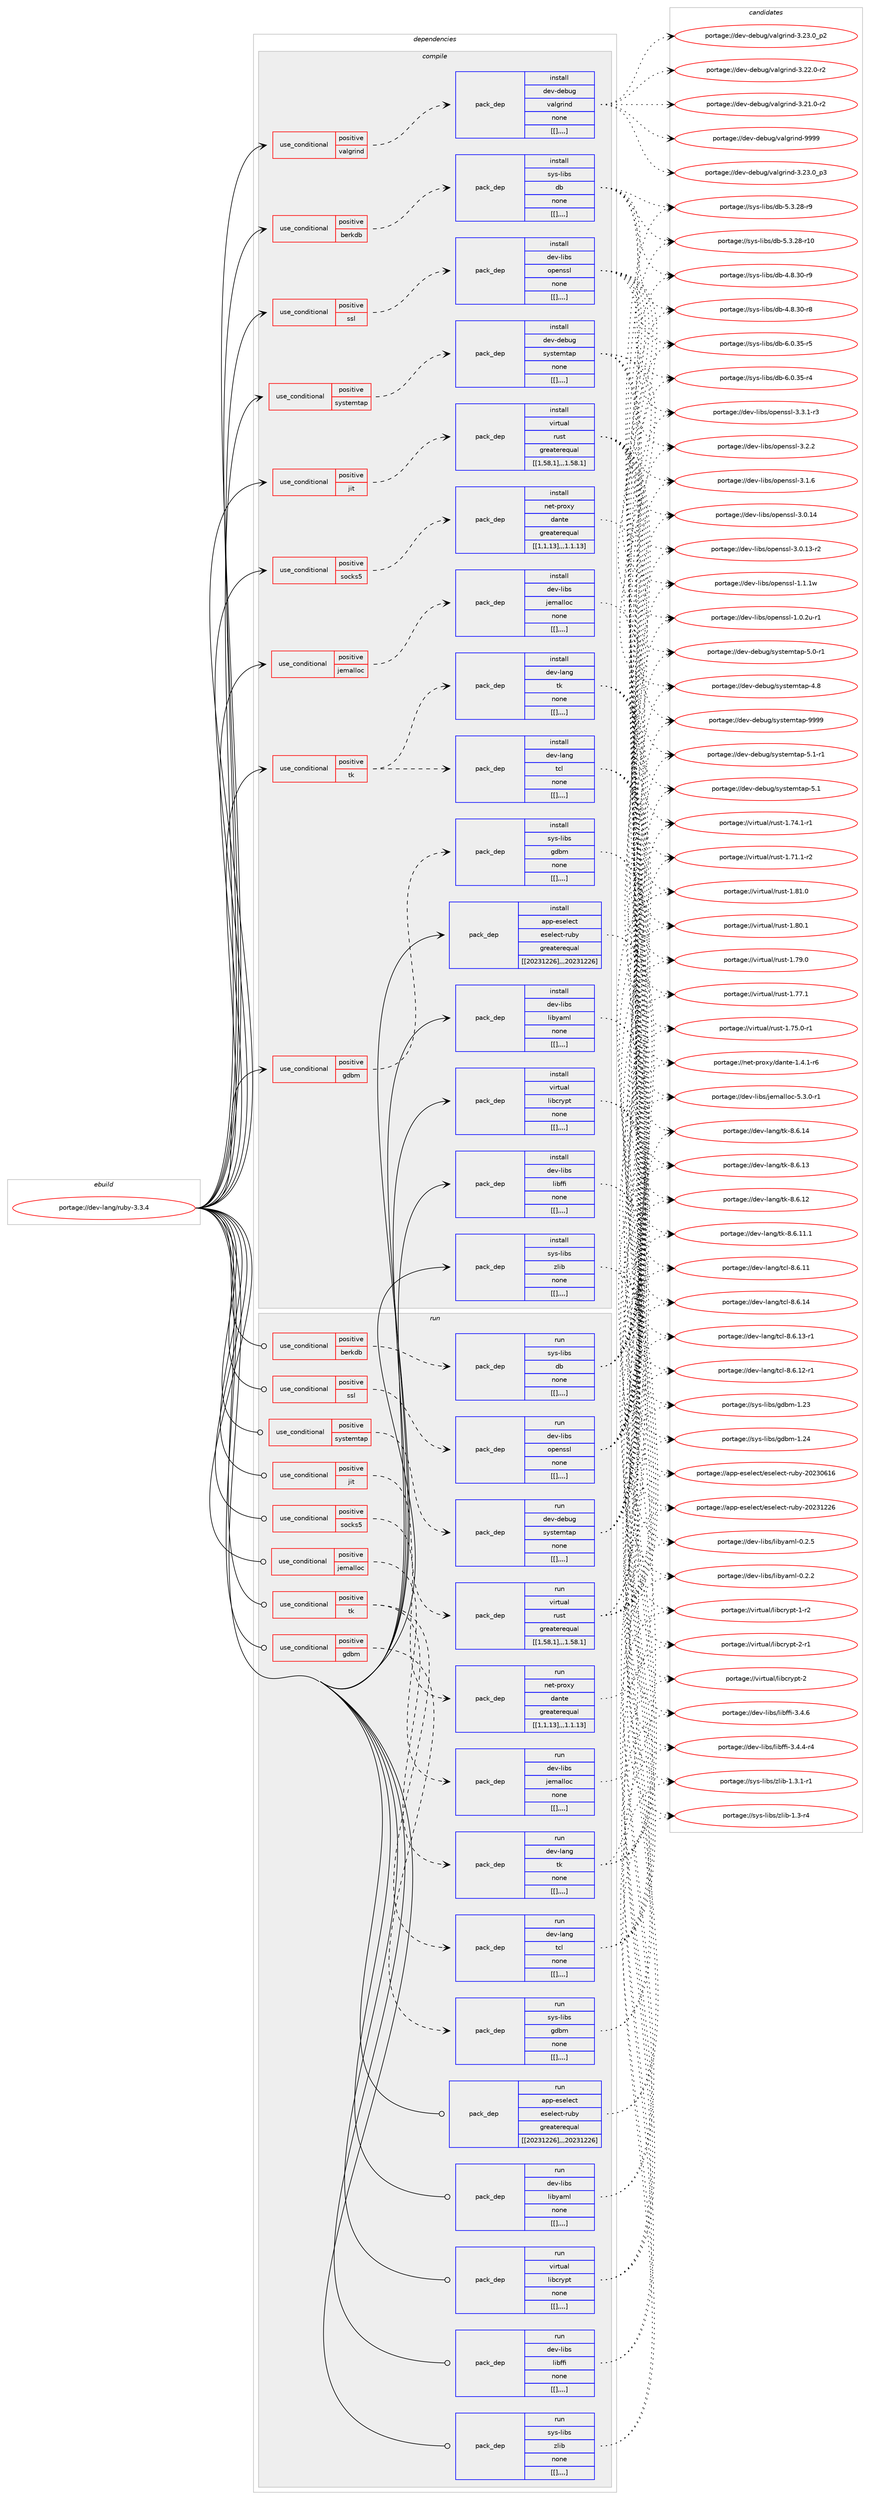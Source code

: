 digraph prolog {

# *************
# Graph options
# *************

newrank=true;
concentrate=true;
compound=true;
graph [rankdir=LR,fontname=Helvetica,fontsize=10,ranksep=1.5];#, ranksep=2.5, nodesep=0.2];
edge  [arrowhead=vee];
node  [fontname=Helvetica,fontsize=10];

# **********
# The ebuild
# **********

subgraph cluster_leftcol {
color=gray;
label=<<i>ebuild</i>>;
id [label="portage://dev-lang/ruby-3.3.4", color=red, width=4, href="../dev-lang/ruby-3.3.4.svg"];
}

# ****************
# The dependencies
# ****************

subgraph cluster_midcol {
color=gray;
label=<<i>dependencies</i>>;
subgraph cluster_compile {
fillcolor="#eeeeee";
style=filled;
label=<<i>compile</i>>;
subgraph cond24766 {
dependency103795 [label=<<TABLE BORDER="0" CELLBORDER="1" CELLSPACING="0" CELLPADDING="4"><TR><TD ROWSPAN="3" CELLPADDING="10">use_conditional</TD></TR><TR><TD>positive</TD></TR><TR><TD>berkdb</TD></TR></TABLE>>, shape=none, color=red];
subgraph pack77945 {
dependency103796 [label=<<TABLE BORDER="0" CELLBORDER="1" CELLSPACING="0" CELLPADDING="4" WIDTH="220"><TR><TD ROWSPAN="6" CELLPADDING="30">pack_dep</TD></TR><TR><TD WIDTH="110">install</TD></TR><TR><TD>sys-libs</TD></TR><TR><TD>db</TD></TR><TR><TD>none</TD></TR><TR><TD>[[],,,,]</TD></TR></TABLE>>, shape=none, color=blue];
}
dependency103795:e -> dependency103796:w [weight=20,style="dashed",arrowhead="vee"];
}
id:e -> dependency103795:w [weight=20,style="solid",arrowhead="vee"];
subgraph cond24767 {
dependency103797 [label=<<TABLE BORDER="0" CELLBORDER="1" CELLSPACING="0" CELLPADDING="4"><TR><TD ROWSPAN="3" CELLPADDING="10">use_conditional</TD></TR><TR><TD>positive</TD></TR><TR><TD>gdbm</TD></TR></TABLE>>, shape=none, color=red];
subgraph pack77946 {
dependency103798 [label=<<TABLE BORDER="0" CELLBORDER="1" CELLSPACING="0" CELLPADDING="4" WIDTH="220"><TR><TD ROWSPAN="6" CELLPADDING="30">pack_dep</TD></TR><TR><TD WIDTH="110">install</TD></TR><TR><TD>sys-libs</TD></TR><TR><TD>gdbm</TD></TR><TR><TD>none</TD></TR><TR><TD>[[],,,,]</TD></TR></TABLE>>, shape=none, color=blue];
}
dependency103797:e -> dependency103798:w [weight=20,style="dashed",arrowhead="vee"];
}
id:e -> dependency103797:w [weight=20,style="solid",arrowhead="vee"];
subgraph cond24768 {
dependency103799 [label=<<TABLE BORDER="0" CELLBORDER="1" CELLSPACING="0" CELLPADDING="4"><TR><TD ROWSPAN="3" CELLPADDING="10">use_conditional</TD></TR><TR><TD>positive</TD></TR><TR><TD>jemalloc</TD></TR></TABLE>>, shape=none, color=red];
subgraph pack77947 {
dependency103800 [label=<<TABLE BORDER="0" CELLBORDER="1" CELLSPACING="0" CELLPADDING="4" WIDTH="220"><TR><TD ROWSPAN="6" CELLPADDING="30">pack_dep</TD></TR><TR><TD WIDTH="110">install</TD></TR><TR><TD>dev-libs</TD></TR><TR><TD>jemalloc</TD></TR><TR><TD>none</TD></TR><TR><TD>[[],,,,]</TD></TR></TABLE>>, shape=none, color=blue];
}
dependency103799:e -> dependency103800:w [weight=20,style="dashed",arrowhead="vee"];
}
id:e -> dependency103799:w [weight=20,style="solid",arrowhead="vee"];
subgraph cond24769 {
dependency103801 [label=<<TABLE BORDER="0" CELLBORDER="1" CELLSPACING="0" CELLPADDING="4"><TR><TD ROWSPAN="3" CELLPADDING="10">use_conditional</TD></TR><TR><TD>positive</TD></TR><TR><TD>jit</TD></TR></TABLE>>, shape=none, color=red];
subgraph pack77948 {
dependency103802 [label=<<TABLE BORDER="0" CELLBORDER="1" CELLSPACING="0" CELLPADDING="4" WIDTH="220"><TR><TD ROWSPAN="6" CELLPADDING="30">pack_dep</TD></TR><TR><TD WIDTH="110">install</TD></TR><TR><TD>virtual</TD></TR><TR><TD>rust</TD></TR><TR><TD>greaterequal</TD></TR><TR><TD>[[1,58,1],,,1.58.1]</TD></TR></TABLE>>, shape=none, color=blue];
}
dependency103801:e -> dependency103802:w [weight=20,style="dashed",arrowhead="vee"];
}
id:e -> dependency103801:w [weight=20,style="solid",arrowhead="vee"];
subgraph cond24770 {
dependency103803 [label=<<TABLE BORDER="0" CELLBORDER="1" CELLSPACING="0" CELLPADDING="4"><TR><TD ROWSPAN="3" CELLPADDING="10">use_conditional</TD></TR><TR><TD>positive</TD></TR><TR><TD>socks5</TD></TR></TABLE>>, shape=none, color=red];
subgraph pack77949 {
dependency103804 [label=<<TABLE BORDER="0" CELLBORDER="1" CELLSPACING="0" CELLPADDING="4" WIDTH="220"><TR><TD ROWSPAN="6" CELLPADDING="30">pack_dep</TD></TR><TR><TD WIDTH="110">install</TD></TR><TR><TD>net-proxy</TD></TR><TR><TD>dante</TD></TR><TR><TD>greaterequal</TD></TR><TR><TD>[[1,1,13],,,1.1.13]</TD></TR></TABLE>>, shape=none, color=blue];
}
dependency103803:e -> dependency103804:w [weight=20,style="dashed",arrowhead="vee"];
}
id:e -> dependency103803:w [weight=20,style="solid",arrowhead="vee"];
subgraph cond24771 {
dependency103805 [label=<<TABLE BORDER="0" CELLBORDER="1" CELLSPACING="0" CELLPADDING="4"><TR><TD ROWSPAN="3" CELLPADDING="10">use_conditional</TD></TR><TR><TD>positive</TD></TR><TR><TD>ssl</TD></TR></TABLE>>, shape=none, color=red];
subgraph pack77950 {
dependency103806 [label=<<TABLE BORDER="0" CELLBORDER="1" CELLSPACING="0" CELLPADDING="4" WIDTH="220"><TR><TD ROWSPAN="6" CELLPADDING="30">pack_dep</TD></TR><TR><TD WIDTH="110">install</TD></TR><TR><TD>dev-libs</TD></TR><TR><TD>openssl</TD></TR><TR><TD>none</TD></TR><TR><TD>[[],,,,]</TD></TR></TABLE>>, shape=none, color=blue];
}
dependency103805:e -> dependency103806:w [weight=20,style="dashed",arrowhead="vee"];
}
id:e -> dependency103805:w [weight=20,style="solid",arrowhead="vee"];
subgraph cond24772 {
dependency103807 [label=<<TABLE BORDER="0" CELLBORDER="1" CELLSPACING="0" CELLPADDING="4"><TR><TD ROWSPAN="3" CELLPADDING="10">use_conditional</TD></TR><TR><TD>positive</TD></TR><TR><TD>systemtap</TD></TR></TABLE>>, shape=none, color=red];
subgraph pack77951 {
dependency103808 [label=<<TABLE BORDER="0" CELLBORDER="1" CELLSPACING="0" CELLPADDING="4" WIDTH="220"><TR><TD ROWSPAN="6" CELLPADDING="30">pack_dep</TD></TR><TR><TD WIDTH="110">install</TD></TR><TR><TD>dev-debug</TD></TR><TR><TD>systemtap</TD></TR><TR><TD>none</TD></TR><TR><TD>[[],,,,]</TD></TR></TABLE>>, shape=none, color=blue];
}
dependency103807:e -> dependency103808:w [weight=20,style="dashed",arrowhead="vee"];
}
id:e -> dependency103807:w [weight=20,style="solid",arrowhead="vee"];
subgraph cond24773 {
dependency103809 [label=<<TABLE BORDER="0" CELLBORDER="1" CELLSPACING="0" CELLPADDING="4"><TR><TD ROWSPAN="3" CELLPADDING="10">use_conditional</TD></TR><TR><TD>positive</TD></TR><TR><TD>tk</TD></TR></TABLE>>, shape=none, color=red];
subgraph pack77952 {
dependency103810 [label=<<TABLE BORDER="0" CELLBORDER="1" CELLSPACING="0" CELLPADDING="4" WIDTH="220"><TR><TD ROWSPAN="6" CELLPADDING="30">pack_dep</TD></TR><TR><TD WIDTH="110">install</TD></TR><TR><TD>dev-lang</TD></TR><TR><TD>tcl</TD></TR><TR><TD>none</TD></TR><TR><TD>[[],,,,]</TD></TR></TABLE>>, shape=none, color=blue];
}
dependency103809:e -> dependency103810:w [weight=20,style="dashed",arrowhead="vee"];
subgraph pack77953 {
dependency103811 [label=<<TABLE BORDER="0" CELLBORDER="1" CELLSPACING="0" CELLPADDING="4" WIDTH="220"><TR><TD ROWSPAN="6" CELLPADDING="30">pack_dep</TD></TR><TR><TD WIDTH="110">install</TD></TR><TR><TD>dev-lang</TD></TR><TR><TD>tk</TD></TR><TR><TD>none</TD></TR><TR><TD>[[],,,,]</TD></TR></TABLE>>, shape=none, color=blue];
}
dependency103809:e -> dependency103811:w [weight=20,style="dashed",arrowhead="vee"];
}
id:e -> dependency103809:w [weight=20,style="solid",arrowhead="vee"];
subgraph cond24774 {
dependency103812 [label=<<TABLE BORDER="0" CELLBORDER="1" CELLSPACING="0" CELLPADDING="4"><TR><TD ROWSPAN="3" CELLPADDING="10">use_conditional</TD></TR><TR><TD>positive</TD></TR><TR><TD>valgrind</TD></TR></TABLE>>, shape=none, color=red];
subgraph pack77954 {
dependency103813 [label=<<TABLE BORDER="0" CELLBORDER="1" CELLSPACING="0" CELLPADDING="4" WIDTH="220"><TR><TD ROWSPAN="6" CELLPADDING="30">pack_dep</TD></TR><TR><TD WIDTH="110">install</TD></TR><TR><TD>dev-debug</TD></TR><TR><TD>valgrind</TD></TR><TR><TD>none</TD></TR><TR><TD>[[],,,,]</TD></TR></TABLE>>, shape=none, color=blue];
}
dependency103812:e -> dependency103813:w [weight=20,style="dashed",arrowhead="vee"];
}
id:e -> dependency103812:w [weight=20,style="solid",arrowhead="vee"];
subgraph pack77955 {
dependency103814 [label=<<TABLE BORDER="0" CELLBORDER="1" CELLSPACING="0" CELLPADDING="4" WIDTH="220"><TR><TD ROWSPAN="6" CELLPADDING="30">pack_dep</TD></TR><TR><TD WIDTH="110">install</TD></TR><TR><TD>app-eselect</TD></TR><TR><TD>eselect-ruby</TD></TR><TR><TD>greaterequal</TD></TR><TR><TD>[[20231226],,,20231226]</TD></TR></TABLE>>, shape=none, color=blue];
}
id:e -> dependency103814:w [weight=20,style="solid",arrowhead="vee"];
subgraph pack77956 {
dependency103815 [label=<<TABLE BORDER="0" CELLBORDER="1" CELLSPACING="0" CELLPADDING="4" WIDTH="220"><TR><TD ROWSPAN="6" CELLPADDING="30">pack_dep</TD></TR><TR><TD WIDTH="110">install</TD></TR><TR><TD>dev-libs</TD></TR><TR><TD>libffi</TD></TR><TR><TD>none</TD></TR><TR><TD>[[],,,,]</TD></TR></TABLE>>, shape=none, color=blue];
}
id:e -> dependency103815:w [weight=20,style="solid",arrowhead="vee"];
subgraph pack77957 {
dependency103816 [label=<<TABLE BORDER="0" CELLBORDER="1" CELLSPACING="0" CELLPADDING="4" WIDTH="220"><TR><TD ROWSPAN="6" CELLPADDING="30">pack_dep</TD></TR><TR><TD WIDTH="110">install</TD></TR><TR><TD>dev-libs</TD></TR><TR><TD>libyaml</TD></TR><TR><TD>none</TD></TR><TR><TD>[[],,,,]</TD></TR></TABLE>>, shape=none, color=blue];
}
id:e -> dependency103816:w [weight=20,style="solid",arrowhead="vee"];
subgraph pack77958 {
dependency103817 [label=<<TABLE BORDER="0" CELLBORDER="1" CELLSPACING="0" CELLPADDING="4" WIDTH="220"><TR><TD ROWSPAN="6" CELLPADDING="30">pack_dep</TD></TR><TR><TD WIDTH="110">install</TD></TR><TR><TD>sys-libs</TD></TR><TR><TD>zlib</TD></TR><TR><TD>none</TD></TR><TR><TD>[[],,,,]</TD></TR></TABLE>>, shape=none, color=blue];
}
id:e -> dependency103817:w [weight=20,style="solid",arrowhead="vee"];
subgraph pack77959 {
dependency103818 [label=<<TABLE BORDER="0" CELLBORDER="1" CELLSPACING="0" CELLPADDING="4" WIDTH="220"><TR><TD ROWSPAN="6" CELLPADDING="30">pack_dep</TD></TR><TR><TD WIDTH="110">install</TD></TR><TR><TD>virtual</TD></TR><TR><TD>libcrypt</TD></TR><TR><TD>none</TD></TR><TR><TD>[[],,,,]</TD></TR></TABLE>>, shape=none, color=blue];
}
id:e -> dependency103818:w [weight=20,style="solid",arrowhead="vee"];
}
subgraph cluster_compileandrun {
fillcolor="#eeeeee";
style=filled;
label=<<i>compile and run</i>>;
}
subgraph cluster_run {
fillcolor="#eeeeee";
style=filled;
label=<<i>run</i>>;
subgraph cond24775 {
dependency103819 [label=<<TABLE BORDER="0" CELLBORDER="1" CELLSPACING="0" CELLPADDING="4"><TR><TD ROWSPAN="3" CELLPADDING="10">use_conditional</TD></TR><TR><TD>positive</TD></TR><TR><TD>berkdb</TD></TR></TABLE>>, shape=none, color=red];
subgraph pack77960 {
dependency103820 [label=<<TABLE BORDER="0" CELLBORDER="1" CELLSPACING="0" CELLPADDING="4" WIDTH="220"><TR><TD ROWSPAN="6" CELLPADDING="30">pack_dep</TD></TR><TR><TD WIDTH="110">run</TD></TR><TR><TD>sys-libs</TD></TR><TR><TD>db</TD></TR><TR><TD>none</TD></TR><TR><TD>[[],,,,]</TD></TR></TABLE>>, shape=none, color=blue];
}
dependency103819:e -> dependency103820:w [weight=20,style="dashed",arrowhead="vee"];
}
id:e -> dependency103819:w [weight=20,style="solid",arrowhead="odot"];
subgraph cond24776 {
dependency103821 [label=<<TABLE BORDER="0" CELLBORDER="1" CELLSPACING="0" CELLPADDING="4"><TR><TD ROWSPAN="3" CELLPADDING="10">use_conditional</TD></TR><TR><TD>positive</TD></TR><TR><TD>gdbm</TD></TR></TABLE>>, shape=none, color=red];
subgraph pack77961 {
dependency103822 [label=<<TABLE BORDER="0" CELLBORDER="1" CELLSPACING="0" CELLPADDING="4" WIDTH="220"><TR><TD ROWSPAN="6" CELLPADDING="30">pack_dep</TD></TR><TR><TD WIDTH="110">run</TD></TR><TR><TD>sys-libs</TD></TR><TR><TD>gdbm</TD></TR><TR><TD>none</TD></TR><TR><TD>[[],,,,]</TD></TR></TABLE>>, shape=none, color=blue];
}
dependency103821:e -> dependency103822:w [weight=20,style="dashed",arrowhead="vee"];
}
id:e -> dependency103821:w [weight=20,style="solid",arrowhead="odot"];
subgraph cond24777 {
dependency103823 [label=<<TABLE BORDER="0" CELLBORDER="1" CELLSPACING="0" CELLPADDING="4"><TR><TD ROWSPAN="3" CELLPADDING="10">use_conditional</TD></TR><TR><TD>positive</TD></TR><TR><TD>jemalloc</TD></TR></TABLE>>, shape=none, color=red];
subgraph pack77962 {
dependency103824 [label=<<TABLE BORDER="0" CELLBORDER="1" CELLSPACING="0" CELLPADDING="4" WIDTH="220"><TR><TD ROWSPAN="6" CELLPADDING="30">pack_dep</TD></TR><TR><TD WIDTH="110">run</TD></TR><TR><TD>dev-libs</TD></TR><TR><TD>jemalloc</TD></TR><TR><TD>none</TD></TR><TR><TD>[[],,,,]</TD></TR></TABLE>>, shape=none, color=blue];
}
dependency103823:e -> dependency103824:w [weight=20,style="dashed",arrowhead="vee"];
}
id:e -> dependency103823:w [weight=20,style="solid",arrowhead="odot"];
subgraph cond24778 {
dependency103825 [label=<<TABLE BORDER="0" CELLBORDER="1" CELLSPACING="0" CELLPADDING="4"><TR><TD ROWSPAN="3" CELLPADDING="10">use_conditional</TD></TR><TR><TD>positive</TD></TR><TR><TD>jit</TD></TR></TABLE>>, shape=none, color=red];
subgraph pack77963 {
dependency103826 [label=<<TABLE BORDER="0" CELLBORDER="1" CELLSPACING="0" CELLPADDING="4" WIDTH="220"><TR><TD ROWSPAN="6" CELLPADDING="30">pack_dep</TD></TR><TR><TD WIDTH="110">run</TD></TR><TR><TD>virtual</TD></TR><TR><TD>rust</TD></TR><TR><TD>greaterequal</TD></TR><TR><TD>[[1,58,1],,,1.58.1]</TD></TR></TABLE>>, shape=none, color=blue];
}
dependency103825:e -> dependency103826:w [weight=20,style="dashed",arrowhead="vee"];
}
id:e -> dependency103825:w [weight=20,style="solid",arrowhead="odot"];
subgraph cond24779 {
dependency103827 [label=<<TABLE BORDER="0" CELLBORDER="1" CELLSPACING="0" CELLPADDING="4"><TR><TD ROWSPAN="3" CELLPADDING="10">use_conditional</TD></TR><TR><TD>positive</TD></TR><TR><TD>socks5</TD></TR></TABLE>>, shape=none, color=red];
subgraph pack77964 {
dependency103828 [label=<<TABLE BORDER="0" CELLBORDER="1" CELLSPACING="0" CELLPADDING="4" WIDTH="220"><TR><TD ROWSPAN="6" CELLPADDING="30">pack_dep</TD></TR><TR><TD WIDTH="110">run</TD></TR><TR><TD>net-proxy</TD></TR><TR><TD>dante</TD></TR><TR><TD>greaterequal</TD></TR><TR><TD>[[1,1,13],,,1.1.13]</TD></TR></TABLE>>, shape=none, color=blue];
}
dependency103827:e -> dependency103828:w [weight=20,style="dashed",arrowhead="vee"];
}
id:e -> dependency103827:w [weight=20,style="solid",arrowhead="odot"];
subgraph cond24780 {
dependency103829 [label=<<TABLE BORDER="0" CELLBORDER="1" CELLSPACING="0" CELLPADDING="4"><TR><TD ROWSPAN="3" CELLPADDING="10">use_conditional</TD></TR><TR><TD>positive</TD></TR><TR><TD>ssl</TD></TR></TABLE>>, shape=none, color=red];
subgraph pack77965 {
dependency103830 [label=<<TABLE BORDER="0" CELLBORDER="1" CELLSPACING="0" CELLPADDING="4" WIDTH="220"><TR><TD ROWSPAN="6" CELLPADDING="30">pack_dep</TD></TR><TR><TD WIDTH="110">run</TD></TR><TR><TD>dev-libs</TD></TR><TR><TD>openssl</TD></TR><TR><TD>none</TD></TR><TR><TD>[[],,,,]</TD></TR></TABLE>>, shape=none, color=blue];
}
dependency103829:e -> dependency103830:w [weight=20,style="dashed",arrowhead="vee"];
}
id:e -> dependency103829:w [weight=20,style="solid",arrowhead="odot"];
subgraph cond24781 {
dependency103831 [label=<<TABLE BORDER="0" CELLBORDER="1" CELLSPACING="0" CELLPADDING="4"><TR><TD ROWSPAN="3" CELLPADDING="10">use_conditional</TD></TR><TR><TD>positive</TD></TR><TR><TD>systemtap</TD></TR></TABLE>>, shape=none, color=red];
subgraph pack77966 {
dependency103832 [label=<<TABLE BORDER="0" CELLBORDER="1" CELLSPACING="0" CELLPADDING="4" WIDTH="220"><TR><TD ROWSPAN="6" CELLPADDING="30">pack_dep</TD></TR><TR><TD WIDTH="110">run</TD></TR><TR><TD>dev-debug</TD></TR><TR><TD>systemtap</TD></TR><TR><TD>none</TD></TR><TR><TD>[[],,,,]</TD></TR></TABLE>>, shape=none, color=blue];
}
dependency103831:e -> dependency103832:w [weight=20,style="dashed",arrowhead="vee"];
}
id:e -> dependency103831:w [weight=20,style="solid",arrowhead="odot"];
subgraph cond24782 {
dependency103833 [label=<<TABLE BORDER="0" CELLBORDER="1" CELLSPACING="0" CELLPADDING="4"><TR><TD ROWSPAN="3" CELLPADDING="10">use_conditional</TD></TR><TR><TD>positive</TD></TR><TR><TD>tk</TD></TR></TABLE>>, shape=none, color=red];
subgraph pack77967 {
dependency103834 [label=<<TABLE BORDER="0" CELLBORDER="1" CELLSPACING="0" CELLPADDING="4" WIDTH="220"><TR><TD ROWSPAN="6" CELLPADDING="30">pack_dep</TD></TR><TR><TD WIDTH="110">run</TD></TR><TR><TD>dev-lang</TD></TR><TR><TD>tcl</TD></TR><TR><TD>none</TD></TR><TR><TD>[[],,,,]</TD></TR></TABLE>>, shape=none, color=blue];
}
dependency103833:e -> dependency103834:w [weight=20,style="dashed",arrowhead="vee"];
subgraph pack77968 {
dependency103835 [label=<<TABLE BORDER="0" CELLBORDER="1" CELLSPACING="0" CELLPADDING="4" WIDTH="220"><TR><TD ROWSPAN="6" CELLPADDING="30">pack_dep</TD></TR><TR><TD WIDTH="110">run</TD></TR><TR><TD>dev-lang</TD></TR><TR><TD>tk</TD></TR><TR><TD>none</TD></TR><TR><TD>[[],,,,]</TD></TR></TABLE>>, shape=none, color=blue];
}
dependency103833:e -> dependency103835:w [weight=20,style="dashed",arrowhead="vee"];
}
id:e -> dependency103833:w [weight=20,style="solid",arrowhead="odot"];
subgraph pack77969 {
dependency103836 [label=<<TABLE BORDER="0" CELLBORDER="1" CELLSPACING="0" CELLPADDING="4" WIDTH="220"><TR><TD ROWSPAN="6" CELLPADDING="30">pack_dep</TD></TR><TR><TD WIDTH="110">run</TD></TR><TR><TD>app-eselect</TD></TR><TR><TD>eselect-ruby</TD></TR><TR><TD>greaterequal</TD></TR><TR><TD>[[20231226],,,20231226]</TD></TR></TABLE>>, shape=none, color=blue];
}
id:e -> dependency103836:w [weight=20,style="solid",arrowhead="odot"];
subgraph pack77970 {
dependency103837 [label=<<TABLE BORDER="0" CELLBORDER="1" CELLSPACING="0" CELLPADDING="4" WIDTH="220"><TR><TD ROWSPAN="6" CELLPADDING="30">pack_dep</TD></TR><TR><TD WIDTH="110">run</TD></TR><TR><TD>dev-libs</TD></TR><TR><TD>libffi</TD></TR><TR><TD>none</TD></TR><TR><TD>[[],,,,]</TD></TR></TABLE>>, shape=none, color=blue];
}
id:e -> dependency103837:w [weight=20,style="solid",arrowhead="odot"];
subgraph pack77971 {
dependency103838 [label=<<TABLE BORDER="0" CELLBORDER="1" CELLSPACING="0" CELLPADDING="4" WIDTH="220"><TR><TD ROWSPAN="6" CELLPADDING="30">pack_dep</TD></TR><TR><TD WIDTH="110">run</TD></TR><TR><TD>dev-libs</TD></TR><TR><TD>libyaml</TD></TR><TR><TD>none</TD></TR><TR><TD>[[],,,,]</TD></TR></TABLE>>, shape=none, color=blue];
}
id:e -> dependency103838:w [weight=20,style="solid",arrowhead="odot"];
subgraph pack77972 {
dependency103839 [label=<<TABLE BORDER="0" CELLBORDER="1" CELLSPACING="0" CELLPADDING="4" WIDTH="220"><TR><TD ROWSPAN="6" CELLPADDING="30">pack_dep</TD></TR><TR><TD WIDTH="110">run</TD></TR><TR><TD>sys-libs</TD></TR><TR><TD>zlib</TD></TR><TR><TD>none</TD></TR><TR><TD>[[],,,,]</TD></TR></TABLE>>, shape=none, color=blue];
}
id:e -> dependency103839:w [weight=20,style="solid",arrowhead="odot"];
subgraph pack77973 {
dependency103840 [label=<<TABLE BORDER="0" CELLBORDER="1" CELLSPACING="0" CELLPADDING="4" WIDTH="220"><TR><TD ROWSPAN="6" CELLPADDING="30">pack_dep</TD></TR><TR><TD WIDTH="110">run</TD></TR><TR><TD>virtual</TD></TR><TR><TD>libcrypt</TD></TR><TR><TD>none</TD></TR><TR><TD>[[],,,,]</TD></TR></TABLE>>, shape=none, color=blue];
}
id:e -> dependency103840:w [weight=20,style="solid",arrowhead="odot"];
}
}

# **************
# The candidates
# **************

subgraph cluster_choices {
rank=same;
color=gray;
label=<<i>candidates</i>>;

subgraph choice77945 {
color=black;
nodesep=1;
choice11512111545108105981154710098455446484651534511453 [label="portage://sys-libs/db-6.0.35-r5", color=red, width=4,href="../sys-libs/db-6.0.35-r5.svg"];
choice11512111545108105981154710098455446484651534511452 [label="portage://sys-libs/db-6.0.35-r4", color=red, width=4,href="../sys-libs/db-6.0.35-r4.svg"];
choice11512111545108105981154710098455346514650564511457 [label="portage://sys-libs/db-5.3.28-r9", color=red, width=4,href="../sys-libs/db-5.3.28-r9.svg"];
choice1151211154510810598115471009845534651465056451144948 [label="portage://sys-libs/db-5.3.28-r10", color=red, width=4,href="../sys-libs/db-5.3.28-r10.svg"];
choice11512111545108105981154710098455246564651484511457 [label="portage://sys-libs/db-4.8.30-r9", color=red, width=4,href="../sys-libs/db-4.8.30-r9.svg"];
choice11512111545108105981154710098455246564651484511456 [label="portage://sys-libs/db-4.8.30-r8", color=red, width=4,href="../sys-libs/db-4.8.30-r8.svg"];
dependency103796:e -> choice11512111545108105981154710098455446484651534511453:w [style=dotted,weight="100"];
dependency103796:e -> choice11512111545108105981154710098455446484651534511452:w [style=dotted,weight="100"];
dependency103796:e -> choice11512111545108105981154710098455346514650564511457:w [style=dotted,weight="100"];
dependency103796:e -> choice1151211154510810598115471009845534651465056451144948:w [style=dotted,weight="100"];
dependency103796:e -> choice11512111545108105981154710098455246564651484511457:w [style=dotted,weight="100"];
dependency103796:e -> choice11512111545108105981154710098455246564651484511456:w [style=dotted,weight="100"];
}
subgraph choice77946 {
color=black;
nodesep=1;
choice115121115451081059811547103100981094549465052 [label="portage://sys-libs/gdbm-1.24", color=red, width=4,href="../sys-libs/gdbm-1.24.svg"];
choice115121115451081059811547103100981094549465051 [label="portage://sys-libs/gdbm-1.23", color=red, width=4,href="../sys-libs/gdbm-1.23.svg"];
dependency103798:e -> choice115121115451081059811547103100981094549465052:w [style=dotted,weight="100"];
dependency103798:e -> choice115121115451081059811547103100981094549465051:w [style=dotted,weight="100"];
}
subgraph choice77947 {
color=black;
nodesep=1;
choice10010111845108105981154710610110997108108111994553465146484511449 [label="portage://dev-libs/jemalloc-5.3.0-r1", color=red, width=4,href="../dev-libs/jemalloc-5.3.0-r1.svg"];
dependency103800:e -> choice10010111845108105981154710610110997108108111994553465146484511449:w [style=dotted,weight="100"];
}
subgraph choice77948 {
color=black;
nodesep=1;
choice118105114116117971084711411711511645494656494648 [label="portage://virtual/rust-1.81.0", color=red, width=4,href="../virtual/rust-1.81.0.svg"];
choice118105114116117971084711411711511645494656484649 [label="portage://virtual/rust-1.80.1", color=red, width=4,href="../virtual/rust-1.80.1.svg"];
choice118105114116117971084711411711511645494655574648 [label="portage://virtual/rust-1.79.0", color=red, width=4,href="../virtual/rust-1.79.0.svg"];
choice118105114116117971084711411711511645494655554649 [label="portage://virtual/rust-1.77.1", color=red, width=4,href="../virtual/rust-1.77.1.svg"];
choice1181051141161179710847114117115116454946555346484511449 [label="portage://virtual/rust-1.75.0-r1", color=red, width=4,href="../virtual/rust-1.75.0-r1.svg"];
choice1181051141161179710847114117115116454946555246494511449 [label="portage://virtual/rust-1.74.1-r1", color=red, width=4,href="../virtual/rust-1.74.1-r1.svg"];
choice1181051141161179710847114117115116454946554946494511450 [label="portage://virtual/rust-1.71.1-r2", color=red, width=4,href="../virtual/rust-1.71.1-r2.svg"];
dependency103802:e -> choice118105114116117971084711411711511645494656494648:w [style=dotted,weight="100"];
dependency103802:e -> choice118105114116117971084711411711511645494656484649:w [style=dotted,weight="100"];
dependency103802:e -> choice118105114116117971084711411711511645494655574648:w [style=dotted,weight="100"];
dependency103802:e -> choice118105114116117971084711411711511645494655554649:w [style=dotted,weight="100"];
dependency103802:e -> choice1181051141161179710847114117115116454946555346484511449:w [style=dotted,weight="100"];
dependency103802:e -> choice1181051141161179710847114117115116454946555246494511449:w [style=dotted,weight="100"];
dependency103802:e -> choice1181051141161179710847114117115116454946554946494511450:w [style=dotted,weight="100"];
}
subgraph choice77949 {
color=black;
nodesep=1;
choice1101011164511211411112012147100971101161014549465246494511454 [label="portage://net-proxy/dante-1.4.1-r6", color=red, width=4,href="../net-proxy/dante-1.4.1-r6.svg"];
dependency103804:e -> choice1101011164511211411112012147100971101161014549465246494511454:w [style=dotted,weight="100"];
}
subgraph choice77950 {
color=black;
nodesep=1;
choice1001011184510810598115471111121011101151151084551465146494511451 [label="portage://dev-libs/openssl-3.3.1-r3", color=red, width=4,href="../dev-libs/openssl-3.3.1-r3.svg"];
choice100101118451081059811547111112101110115115108455146504650 [label="portage://dev-libs/openssl-3.2.2", color=red, width=4,href="../dev-libs/openssl-3.2.2.svg"];
choice100101118451081059811547111112101110115115108455146494654 [label="portage://dev-libs/openssl-3.1.6", color=red, width=4,href="../dev-libs/openssl-3.1.6.svg"];
choice10010111845108105981154711111210111011511510845514648464952 [label="portage://dev-libs/openssl-3.0.14", color=red, width=4,href="../dev-libs/openssl-3.0.14.svg"];
choice100101118451081059811547111112101110115115108455146484649514511450 [label="portage://dev-libs/openssl-3.0.13-r2", color=red, width=4,href="../dev-libs/openssl-3.0.13-r2.svg"];
choice100101118451081059811547111112101110115115108454946494649119 [label="portage://dev-libs/openssl-1.1.1w", color=red, width=4,href="../dev-libs/openssl-1.1.1w.svg"];
choice1001011184510810598115471111121011101151151084549464846501174511449 [label="portage://dev-libs/openssl-1.0.2u-r1", color=red, width=4,href="../dev-libs/openssl-1.0.2u-r1.svg"];
dependency103806:e -> choice1001011184510810598115471111121011101151151084551465146494511451:w [style=dotted,weight="100"];
dependency103806:e -> choice100101118451081059811547111112101110115115108455146504650:w [style=dotted,weight="100"];
dependency103806:e -> choice100101118451081059811547111112101110115115108455146494654:w [style=dotted,weight="100"];
dependency103806:e -> choice10010111845108105981154711111210111011511510845514648464952:w [style=dotted,weight="100"];
dependency103806:e -> choice100101118451081059811547111112101110115115108455146484649514511450:w [style=dotted,weight="100"];
dependency103806:e -> choice100101118451081059811547111112101110115115108454946494649119:w [style=dotted,weight="100"];
dependency103806:e -> choice1001011184510810598115471111121011101151151084549464846501174511449:w [style=dotted,weight="100"];
}
subgraph choice77951 {
color=black;
nodesep=1;
choice100101118451001019811710347115121115116101109116971124557575757 [label="portage://dev-debug/systemtap-9999", color=red, width=4,href="../dev-debug/systemtap-9999.svg"];
choice10010111845100101981171034711512111511610110911697112455346494511449 [label="portage://dev-debug/systemtap-5.1-r1", color=red, width=4,href="../dev-debug/systemtap-5.1-r1.svg"];
choice1001011184510010198117103471151211151161011091169711245534649 [label="portage://dev-debug/systemtap-5.1", color=red, width=4,href="../dev-debug/systemtap-5.1.svg"];
choice10010111845100101981171034711512111511610110911697112455346484511449 [label="portage://dev-debug/systemtap-5.0-r1", color=red, width=4,href="../dev-debug/systemtap-5.0-r1.svg"];
choice1001011184510010198117103471151211151161011091169711245524656 [label="portage://dev-debug/systemtap-4.8", color=red, width=4,href="../dev-debug/systemtap-4.8.svg"];
dependency103808:e -> choice100101118451001019811710347115121115116101109116971124557575757:w [style=dotted,weight="100"];
dependency103808:e -> choice10010111845100101981171034711512111511610110911697112455346494511449:w [style=dotted,weight="100"];
dependency103808:e -> choice1001011184510010198117103471151211151161011091169711245534649:w [style=dotted,weight="100"];
dependency103808:e -> choice10010111845100101981171034711512111511610110911697112455346484511449:w [style=dotted,weight="100"];
dependency103808:e -> choice1001011184510010198117103471151211151161011091169711245524656:w [style=dotted,weight="100"];
}
subgraph choice77952 {
color=black;
nodesep=1;
choice1001011184510897110103471169910845564654464952 [label="portage://dev-lang/tcl-8.6.14", color=red, width=4,href="../dev-lang/tcl-8.6.14.svg"];
choice10010111845108971101034711699108455646544649514511449 [label="portage://dev-lang/tcl-8.6.13-r1", color=red, width=4,href="../dev-lang/tcl-8.6.13-r1.svg"];
choice10010111845108971101034711699108455646544649504511449 [label="portage://dev-lang/tcl-8.6.12-r1", color=red, width=4,href="../dev-lang/tcl-8.6.12-r1.svg"];
choice1001011184510897110103471169910845564654464949 [label="portage://dev-lang/tcl-8.6.11", color=red, width=4,href="../dev-lang/tcl-8.6.11.svg"];
dependency103810:e -> choice1001011184510897110103471169910845564654464952:w [style=dotted,weight="100"];
dependency103810:e -> choice10010111845108971101034711699108455646544649514511449:w [style=dotted,weight="100"];
dependency103810:e -> choice10010111845108971101034711699108455646544649504511449:w [style=dotted,weight="100"];
dependency103810:e -> choice1001011184510897110103471169910845564654464949:w [style=dotted,weight="100"];
}
subgraph choice77953 {
color=black;
nodesep=1;
choice10010111845108971101034711610745564654464952 [label="portage://dev-lang/tk-8.6.14", color=red, width=4,href="../dev-lang/tk-8.6.14.svg"];
choice10010111845108971101034711610745564654464951 [label="portage://dev-lang/tk-8.6.13", color=red, width=4,href="../dev-lang/tk-8.6.13.svg"];
choice10010111845108971101034711610745564654464950 [label="portage://dev-lang/tk-8.6.12", color=red, width=4,href="../dev-lang/tk-8.6.12.svg"];
choice100101118451089711010347116107455646544649494649 [label="portage://dev-lang/tk-8.6.11.1", color=red, width=4,href="../dev-lang/tk-8.6.11.1.svg"];
dependency103811:e -> choice10010111845108971101034711610745564654464952:w [style=dotted,weight="100"];
dependency103811:e -> choice10010111845108971101034711610745564654464951:w [style=dotted,weight="100"];
dependency103811:e -> choice10010111845108971101034711610745564654464950:w [style=dotted,weight="100"];
dependency103811:e -> choice100101118451089711010347116107455646544649494649:w [style=dotted,weight="100"];
}
subgraph choice77954 {
color=black;
nodesep=1;
choice100101118451001019811710347118971081031141051101004557575757 [label="portage://dev-debug/valgrind-9999", color=red, width=4,href="../dev-debug/valgrind-9999.svg"];
choice10010111845100101981171034711897108103114105110100455146505146489511251 [label="portage://dev-debug/valgrind-3.23.0_p3", color=red, width=4,href="../dev-debug/valgrind-3.23.0_p3.svg"];
choice10010111845100101981171034711897108103114105110100455146505146489511250 [label="portage://dev-debug/valgrind-3.23.0_p2", color=red, width=4,href="../dev-debug/valgrind-3.23.0_p2.svg"];
choice10010111845100101981171034711897108103114105110100455146505046484511450 [label="portage://dev-debug/valgrind-3.22.0-r2", color=red, width=4,href="../dev-debug/valgrind-3.22.0-r2.svg"];
choice10010111845100101981171034711897108103114105110100455146504946484511450 [label="portage://dev-debug/valgrind-3.21.0-r2", color=red, width=4,href="../dev-debug/valgrind-3.21.0-r2.svg"];
dependency103813:e -> choice100101118451001019811710347118971081031141051101004557575757:w [style=dotted,weight="100"];
dependency103813:e -> choice10010111845100101981171034711897108103114105110100455146505146489511251:w [style=dotted,weight="100"];
dependency103813:e -> choice10010111845100101981171034711897108103114105110100455146505146489511250:w [style=dotted,weight="100"];
dependency103813:e -> choice10010111845100101981171034711897108103114105110100455146505046484511450:w [style=dotted,weight="100"];
dependency103813:e -> choice10010111845100101981171034711897108103114105110100455146504946484511450:w [style=dotted,weight="100"];
}
subgraph choice77955 {
color=black;
nodesep=1;
choice97112112451011151011081019911647101115101108101991164511411798121455048505149505054 [label="portage://app-eselect/eselect-ruby-20231226", color=red, width=4,href="../app-eselect/eselect-ruby-20231226.svg"];
choice97112112451011151011081019911647101115101108101991164511411798121455048505148544954 [label="portage://app-eselect/eselect-ruby-20230616", color=red, width=4,href="../app-eselect/eselect-ruby-20230616.svg"];
dependency103814:e -> choice97112112451011151011081019911647101115101108101991164511411798121455048505149505054:w [style=dotted,weight="100"];
dependency103814:e -> choice97112112451011151011081019911647101115101108101991164511411798121455048505148544954:w [style=dotted,weight="100"];
}
subgraph choice77956 {
color=black;
nodesep=1;
choice10010111845108105981154710810598102102105455146524654 [label="portage://dev-libs/libffi-3.4.6", color=red, width=4,href="../dev-libs/libffi-3.4.6.svg"];
choice100101118451081059811547108105981021021054551465246524511452 [label="portage://dev-libs/libffi-3.4.4-r4", color=red, width=4,href="../dev-libs/libffi-3.4.4-r4.svg"];
dependency103815:e -> choice10010111845108105981154710810598102102105455146524654:w [style=dotted,weight="100"];
dependency103815:e -> choice100101118451081059811547108105981021021054551465246524511452:w [style=dotted,weight="100"];
}
subgraph choice77957 {
color=black;
nodesep=1;
choice1001011184510810598115471081059812197109108454846504653 [label="portage://dev-libs/libyaml-0.2.5", color=red, width=4,href="../dev-libs/libyaml-0.2.5.svg"];
choice1001011184510810598115471081059812197109108454846504650 [label="portage://dev-libs/libyaml-0.2.2", color=red, width=4,href="../dev-libs/libyaml-0.2.2.svg"];
dependency103816:e -> choice1001011184510810598115471081059812197109108454846504653:w [style=dotted,weight="100"];
dependency103816:e -> choice1001011184510810598115471081059812197109108454846504650:w [style=dotted,weight="100"];
}
subgraph choice77958 {
color=black;
nodesep=1;
choice115121115451081059811547122108105984549465146494511449 [label="portage://sys-libs/zlib-1.3.1-r1", color=red, width=4,href="../sys-libs/zlib-1.3.1-r1.svg"];
choice11512111545108105981154712210810598454946514511452 [label="portage://sys-libs/zlib-1.3-r4", color=red, width=4,href="../sys-libs/zlib-1.3-r4.svg"];
dependency103817:e -> choice115121115451081059811547122108105984549465146494511449:w [style=dotted,weight="100"];
dependency103817:e -> choice11512111545108105981154712210810598454946514511452:w [style=dotted,weight="100"];
}
subgraph choice77959 {
color=black;
nodesep=1;
choice1181051141161179710847108105989911412111211645504511449 [label="portage://virtual/libcrypt-2-r1", color=red, width=4,href="../virtual/libcrypt-2-r1.svg"];
choice118105114116117971084710810598991141211121164550 [label="portage://virtual/libcrypt-2", color=red, width=4,href="../virtual/libcrypt-2.svg"];
choice1181051141161179710847108105989911412111211645494511450 [label="portage://virtual/libcrypt-1-r2", color=red, width=4,href="../virtual/libcrypt-1-r2.svg"];
dependency103818:e -> choice1181051141161179710847108105989911412111211645504511449:w [style=dotted,weight="100"];
dependency103818:e -> choice118105114116117971084710810598991141211121164550:w [style=dotted,weight="100"];
dependency103818:e -> choice1181051141161179710847108105989911412111211645494511450:w [style=dotted,weight="100"];
}
subgraph choice77960 {
color=black;
nodesep=1;
choice11512111545108105981154710098455446484651534511453 [label="portage://sys-libs/db-6.0.35-r5", color=red, width=4,href="../sys-libs/db-6.0.35-r5.svg"];
choice11512111545108105981154710098455446484651534511452 [label="portage://sys-libs/db-6.0.35-r4", color=red, width=4,href="../sys-libs/db-6.0.35-r4.svg"];
choice11512111545108105981154710098455346514650564511457 [label="portage://sys-libs/db-5.3.28-r9", color=red, width=4,href="../sys-libs/db-5.3.28-r9.svg"];
choice1151211154510810598115471009845534651465056451144948 [label="portage://sys-libs/db-5.3.28-r10", color=red, width=4,href="../sys-libs/db-5.3.28-r10.svg"];
choice11512111545108105981154710098455246564651484511457 [label="portage://sys-libs/db-4.8.30-r9", color=red, width=4,href="../sys-libs/db-4.8.30-r9.svg"];
choice11512111545108105981154710098455246564651484511456 [label="portage://sys-libs/db-4.8.30-r8", color=red, width=4,href="../sys-libs/db-4.8.30-r8.svg"];
dependency103820:e -> choice11512111545108105981154710098455446484651534511453:w [style=dotted,weight="100"];
dependency103820:e -> choice11512111545108105981154710098455446484651534511452:w [style=dotted,weight="100"];
dependency103820:e -> choice11512111545108105981154710098455346514650564511457:w [style=dotted,weight="100"];
dependency103820:e -> choice1151211154510810598115471009845534651465056451144948:w [style=dotted,weight="100"];
dependency103820:e -> choice11512111545108105981154710098455246564651484511457:w [style=dotted,weight="100"];
dependency103820:e -> choice11512111545108105981154710098455246564651484511456:w [style=dotted,weight="100"];
}
subgraph choice77961 {
color=black;
nodesep=1;
choice115121115451081059811547103100981094549465052 [label="portage://sys-libs/gdbm-1.24", color=red, width=4,href="../sys-libs/gdbm-1.24.svg"];
choice115121115451081059811547103100981094549465051 [label="portage://sys-libs/gdbm-1.23", color=red, width=4,href="../sys-libs/gdbm-1.23.svg"];
dependency103822:e -> choice115121115451081059811547103100981094549465052:w [style=dotted,weight="100"];
dependency103822:e -> choice115121115451081059811547103100981094549465051:w [style=dotted,weight="100"];
}
subgraph choice77962 {
color=black;
nodesep=1;
choice10010111845108105981154710610110997108108111994553465146484511449 [label="portage://dev-libs/jemalloc-5.3.0-r1", color=red, width=4,href="../dev-libs/jemalloc-5.3.0-r1.svg"];
dependency103824:e -> choice10010111845108105981154710610110997108108111994553465146484511449:w [style=dotted,weight="100"];
}
subgraph choice77963 {
color=black;
nodesep=1;
choice118105114116117971084711411711511645494656494648 [label="portage://virtual/rust-1.81.0", color=red, width=4,href="../virtual/rust-1.81.0.svg"];
choice118105114116117971084711411711511645494656484649 [label="portage://virtual/rust-1.80.1", color=red, width=4,href="../virtual/rust-1.80.1.svg"];
choice118105114116117971084711411711511645494655574648 [label="portage://virtual/rust-1.79.0", color=red, width=4,href="../virtual/rust-1.79.0.svg"];
choice118105114116117971084711411711511645494655554649 [label="portage://virtual/rust-1.77.1", color=red, width=4,href="../virtual/rust-1.77.1.svg"];
choice1181051141161179710847114117115116454946555346484511449 [label="portage://virtual/rust-1.75.0-r1", color=red, width=4,href="../virtual/rust-1.75.0-r1.svg"];
choice1181051141161179710847114117115116454946555246494511449 [label="portage://virtual/rust-1.74.1-r1", color=red, width=4,href="../virtual/rust-1.74.1-r1.svg"];
choice1181051141161179710847114117115116454946554946494511450 [label="portage://virtual/rust-1.71.1-r2", color=red, width=4,href="../virtual/rust-1.71.1-r2.svg"];
dependency103826:e -> choice118105114116117971084711411711511645494656494648:w [style=dotted,weight="100"];
dependency103826:e -> choice118105114116117971084711411711511645494656484649:w [style=dotted,weight="100"];
dependency103826:e -> choice118105114116117971084711411711511645494655574648:w [style=dotted,weight="100"];
dependency103826:e -> choice118105114116117971084711411711511645494655554649:w [style=dotted,weight="100"];
dependency103826:e -> choice1181051141161179710847114117115116454946555346484511449:w [style=dotted,weight="100"];
dependency103826:e -> choice1181051141161179710847114117115116454946555246494511449:w [style=dotted,weight="100"];
dependency103826:e -> choice1181051141161179710847114117115116454946554946494511450:w [style=dotted,weight="100"];
}
subgraph choice77964 {
color=black;
nodesep=1;
choice1101011164511211411112012147100971101161014549465246494511454 [label="portage://net-proxy/dante-1.4.1-r6", color=red, width=4,href="../net-proxy/dante-1.4.1-r6.svg"];
dependency103828:e -> choice1101011164511211411112012147100971101161014549465246494511454:w [style=dotted,weight="100"];
}
subgraph choice77965 {
color=black;
nodesep=1;
choice1001011184510810598115471111121011101151151084551465146494511451 [label="portage://dev-libs/openssl-3.3.1-r3", color=red, width=4,href="../dev-libs/openssl-3.3.1-r3.svg"];
choice100101118451081059811547111112101110115115108455146504650 [label="portage://dev-libs/openssl-3.2.2", color=red, width=4,href="../dev-libs/openssl-3.2.2.svg"];
choice100101118451081059811547111112101110115115108455146494654 [label="portage://dev-libs/openssl-3.1.6", color=red, width=4,href="../dev-libs/openssl-3.1.6.svg"];
choice10010111845108105981154711111210111011511510845514648464952 [label="portage://dev-libs/openssl-3.0.14", color=red, width=4,href="../dev-libs/openssl-3.0.14.svg"];
choice100101118451081059811547111112101110115115108455146484649514511450 [label="portage://dev-libs/openssl-3.0.13-r2", color=red, width=4,href="../dev-libs/openssl-3.0.13-r2.svg"];
choice100101118451081059811547111112101110115115108454946494649119 [label="portage://dev-libs/openssl-1.1.1w", color=red, width=4,href="../dev-libs/openssl-1.1.1w.svg"];
choice1001011184510810598115471111121011101151151084549464846501174511449 [label="portage://dev-libs/openssl-1.0.2u-r1", color=red, width=4,href="../dev-libs/openssl-1.0.2u-r1.svg"];
dependency103830:e -> choice1001011184510810598115471111121011101151151084551465146494511451:w [style=dotted,weight="100"];
dependency103830:e -> choice100101118451081059811547111112101110115115108455146504650:w [style=dotted,weight="100"];
dependency103830:e -> choice100101118451081059811547111112101110115115108455146494654:w [style=dotted,weight="100"];
dependency103830:e -> choice10010111845108105981154711111210111011511510845514648464952:w [style=dotted,weight="100"];
dependency103830:e -> choice100101118451081059811547111112101110115115108455146484649514511450:w [style=dotted,weight="100"];
dependency103830:e -> choice100101118451081059811547111112101110115115108454946494649119:w [style=dotted,weight="100"];
dependency103830:e -> choice1001011184510810598115471111121011101151151084549464846501174511449:w [style=dotted,weight="100"];
}
subgraph choice77966 {
color=black;
nodesep=1;
choice100101118451001019811710347115121115116101109116971124557575757 [label="portage://dev-debug/systemtap-9999", color=red, width=4,href="../dev-debug/systemtap-9999.svg"];
choice10010111845100101981171034711512111511610110911697112455346494511449 [label="portage://dev-debug/systemtap-5.1-r1", color=red, width=4,href="../dev-debug/systemtap-5.1-r1.svg"];
choice1001011184510010198117103471151211151161011091169711245534649 [label="portage://dev-debug/systemtap-5.1", color=red, width=4,href="../dev-debug/systemtap-5.1.svg"];
choice10010111845100101981171034711512111511610110911697112455346484511449 [label="portage://dev-debug/systemtap-5.0-r1", color=red, width=4,href="../dev-debug/systemtap-5.0-r1.svg"];
choice1001011184510010198117103471151211151161011091169711245524656 [label="portage://dev-debug/systemtap-4.8", color=red, width=4,href="../dev-debug/systemtap-4.8.svg"];
dependency103832:e -> choice100101118451001019811710347115121115116101109116971124557575757:w [style=dotted,weight="100"];
dependency103832:e -> choice10010111845100101981171034711512111511610110911697112455346494511449:w [style=dotted,weight="100"];
dependency103832:e -> choice1001011184510010198117103471151211151161011091169711245534649:w [style=dotted,weight="100"];
dependency103832:e -> choice10010111845100101981171034711512111511610110911697112455346484511449:w [style=dotted,weight="100"];
dependency103832:e -> choice1001011184510010198117103471151211151161011091169711245524656:w [style=dotted,weight="100"];
}
subgraph choice77967 {
color=black;
nodesep=1;
choice1001011184510897110103471169910845564654464952 [label="portage://dev-lang/tcl-8.6.14", color=red, width=4,href="../dev-lang/tcl-8.6.14.svg"];
choice10010111845108971101034711699108455646544649514511449 [label="portage://dev-lang/tcl-8.6.13-r1", color=red, width=4,href="../dev-lang/tcl-8.6.13-r1.svg"];
choice10010111845108971101034711699108455646544649504511449 [label="portage://dev-lang/tcl-8.6.12-r1", color=red, width=4,href="../dev-lang/tcl-8.6.12-r1.svg"];
choice1001011184510897110103471169910845564654464949 [label="portage://dev-lang/tcl-8.6.11", color=red, width=4,href="../dev-lang/tcl-8.6.11.svg"];
dependency103834:e -> choice1001011184510897110103471169910845564654464952:w [style=dotted,weight="100"];
dependency103834:e -> choice10010111845108971101034711699108455646544649514511449:w [style=dotted,weight="100"];
dependency103834:e -> choice10010111845108971101034711699108455646544649504511449:w [style=dotted,weight="100"];
dependency103834:e -> choice1001011184510897110103471169910845564654464949:w [style=dotted,weight="100"];
}
subgraph choice77968 {
color=black;
nodesep=1;
choice10010111845108971101034711610745564654464952 [label="portage://dev-lang/tk-8.6.14", color=red, width=4,href="../dev-lang/tk-8.6.14.svg"];
choice10010111845108971101034711610745564654464951 [label="portage://dev-lang/tk-8.6.13", color=red, width=4,href="../dev-lang/tk-8.6.13.svg"];
choice10010111845108971101034711610745564654464950 [label="portage://dev-lang/tk-8.6.12", color=red, width=4,href="../dev-lang/tk-8.6.12.svg"];
choice100101118451089711010347116107455646544649494649 [label="portage://dev-lang/tk-8.6.11.1", color=red, width=4,href="../dev-lang/tk-8.6.11.1.svg"];
dependency103835:e -> choice10010111845108971101034711610745564654464952:w [style=dotted,weight="100"];
dependency103835:e -> choice10010111845108971101034711610745564654464951:w [style=dotted,weight="100"];
dependency103835:e -> choice10010111845108971101034711610745564654464950:w [style=dotted,weight="100"];
dependency103835:e -> choice100101118451089711010347116107455646544649494649:w [style=dotted,weight="100"];
}
subgraph choice77969 {
color=black;
nodesep=1;
choice97112112451011151011081019911647101115101108101991164511411798121455048505149505054 [label="portage://app-eselect/eselect-ruby-20231226", color=red, width=4,href="../app-eselect/eselect-ruby-20231226.svg"];
choice97112112451011151011081019911647101115101108101991164511411798121455048505148544954 [label="portage://app-eselect/eselect-ruby-20230616", color=red, width=4,href="../app-eselect/eselect-ruby-20230616.svg"];
dependency103836:e -> choice97112112451011151011081019911647101115101108101991164511411798121455048505149505054:w [style=dotted,weight="100"];
dependency103836:e -> choice97112112451011151011081019911647101115101108101991164511411798121455048505148544954:w [style=dotted,weight="100"];
}
subgraph choice77970 {
color=black;
nodesep=1;
choice10010111845108105981154710810598102102105455146524654 [label="portage://dev-libs/libffi-3.4.6", color=red, width=4,href="../dev-libs/libffi-3.4.6.svg"];
choice100101118451081059811547108105981021021054551465246524511452 [label="portage://dev-libs/libffi-3.4.4-r4", color=red, width=4,href="../dev-libs/libffi-3.4.4-r4.svg"];
dependency103837:e -> choice10010111845108105981154710810598102102105455146524654:w [style=dotted,weight="100"];
dependency103837:e -> choice100101118451081059811547108105981021021054551465246524511452:w [style=dotted,weight="100"];
}
subgraph choice77971 {
color=black;
nodesep=1;
choice1001011184510810598115471081059812197109108454846504653 [label="portage://dev-libs/libyaml-0.2.5", color=red, width=4,href="../dev-libs/libyaml-0.2.5.svg"];
choice1001011184510810598115471081059812197109108454846504650 [label="portage://dev-libs/libyaml-0.2.2", color=red, width=4,href="../dev-libs/libyaml-0.2.2.svg"];
dependency103838:e -> choice1001011184510810598115471081059812197109108454846504653:w [style=dotted,weight="100"];
dependency103838:e -> choice1001011184510810598115471081059812197109108454846504650:w [style=dotted,weight="100"];
}
subgraph choice77972 {
color=black;
nodesep=1;
choice115121115451081059811547122108105984549465146494511449 [label="portage://sys-libs/zlib-1.3.1-r1", color=red, width=4,href="../sys-libs/zlib-1.3.1-r1.svg"];
choice11512111545108105981154712210810598454946514511452 [label="portage://sys-libs/zlib-1.3-r4", color=red, width=4,href="../sys-libs/zlib-1.3-r4.svg"];
dependency103839:e -> choice115121115451081059811547122108105984549465146494511449:w [style=dotted,weight="100"];
dependency103839:e -> choice11512111545108105981154712210810598454946514511452:w [style=dotted,weight="100"];
}
subgraph choice77973 {
color=black;
nodesep=1;
choice1181051141161179710847108105989911412111211645504511449 [label="portage://virtual/libcrypt-2-r1", color=red, width=4,href="../virtual/libcrypt-2-r1.svg"];
choice118105114116117971084710810598991141211121164550 [label="portage://virtual/libcrypt-2", color=red, width=4,href="../virtual/libcrypt-2.svg"];
choice1181051141161179710847108105989911412111211645494511450 [label="portage://virtual/libcrypt-1-r2", color=red, width=4,href="../virtual/libcrypt-1-r2.svg"];
dependency103840:e -> choice1181051141161179710847108105989911412111211645504511449:w [style=dotted,weight="100"];
dependency103840:e -> choice118105114116117971084710810598991141211121164550:w [style=dotted,weight="100"];
dependency103840:e -> choice1181051141161179710847108105989911412111211645494511450:w [style=dotted,weight="100"];
}
}

}
